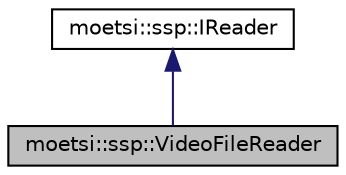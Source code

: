 digraph "moetsi::ssp::VideoFileReader"
{
 // LATEX_PDF_SIZE
  edge [fontname="Helvetica",fontsize="10",labelfontname="Helvetica",labelfontsize="10"];
  node [fontname="Helvetica",fontsize="10",shape=record];
  Node1 [label="moetsi::ssp::VideoFileReader",height=0.2,width=0.4,color="black", fillcolor="grey75", style="filled", fontcolor="black",tooltip=" "];
  Node2 -> Node1 [dir="back",color="midnightblue",fontsize="10",style="solid"];
  Node2 [label="moetsi::ssp::IReader",height=0.2,width=0.4,color="black", fillcolor="white", style="filled",URL="$classmoetsi_1_1ssp_1_1IReader.html",tooltip="SSP reader interface - abstract class."];
}
